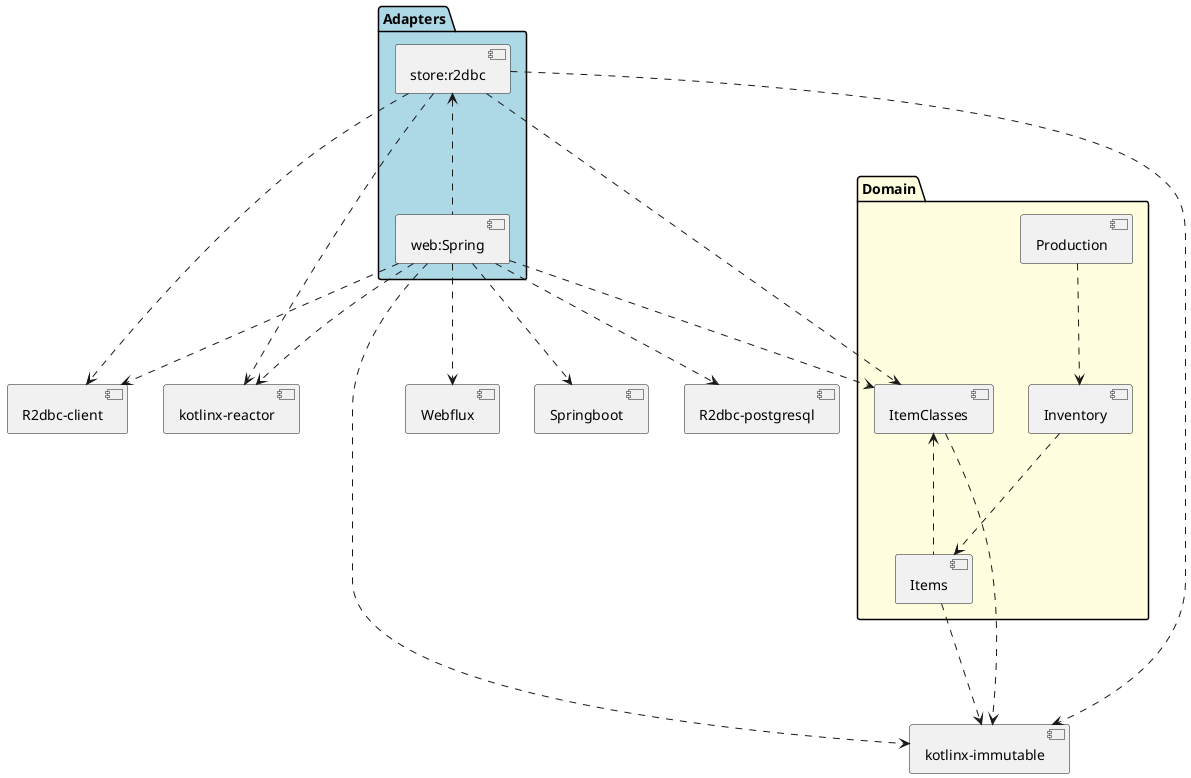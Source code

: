 @startuml

[R2dbc-client] as r2dbc
[R2dbc-postgresql] as psql
[kotlinx-immutable] as immutable
[Webflux]
[Springboot]
[kotlinx-reactor] as reactor

package "Domain" #lightyellow {
    [ItemClasses] <... [Items]
    [Inventory] ...> [Items]
    [Production] ...> [Inventory]
}

package "Adapters" #lightblue {
    [store:r2dbc] as storer2dbc
    [web:Spring] as Spring
}

storer2dbc <... Spring

ItemClasses ...> immutable
Items ...> immutable

storer2dbc ...> ItemClasses
storer2dbc ...> r2dbc
storer2dbc ...> immutable
storer2dbc ...> reactor

Spring ...> ItemClasses
Spring ...> psql
Spring ...> r2dbc
Spring ...> Webflux
Spring ...> Springboot
Spring ...> immutable
Spring ...> reactor
@enduml